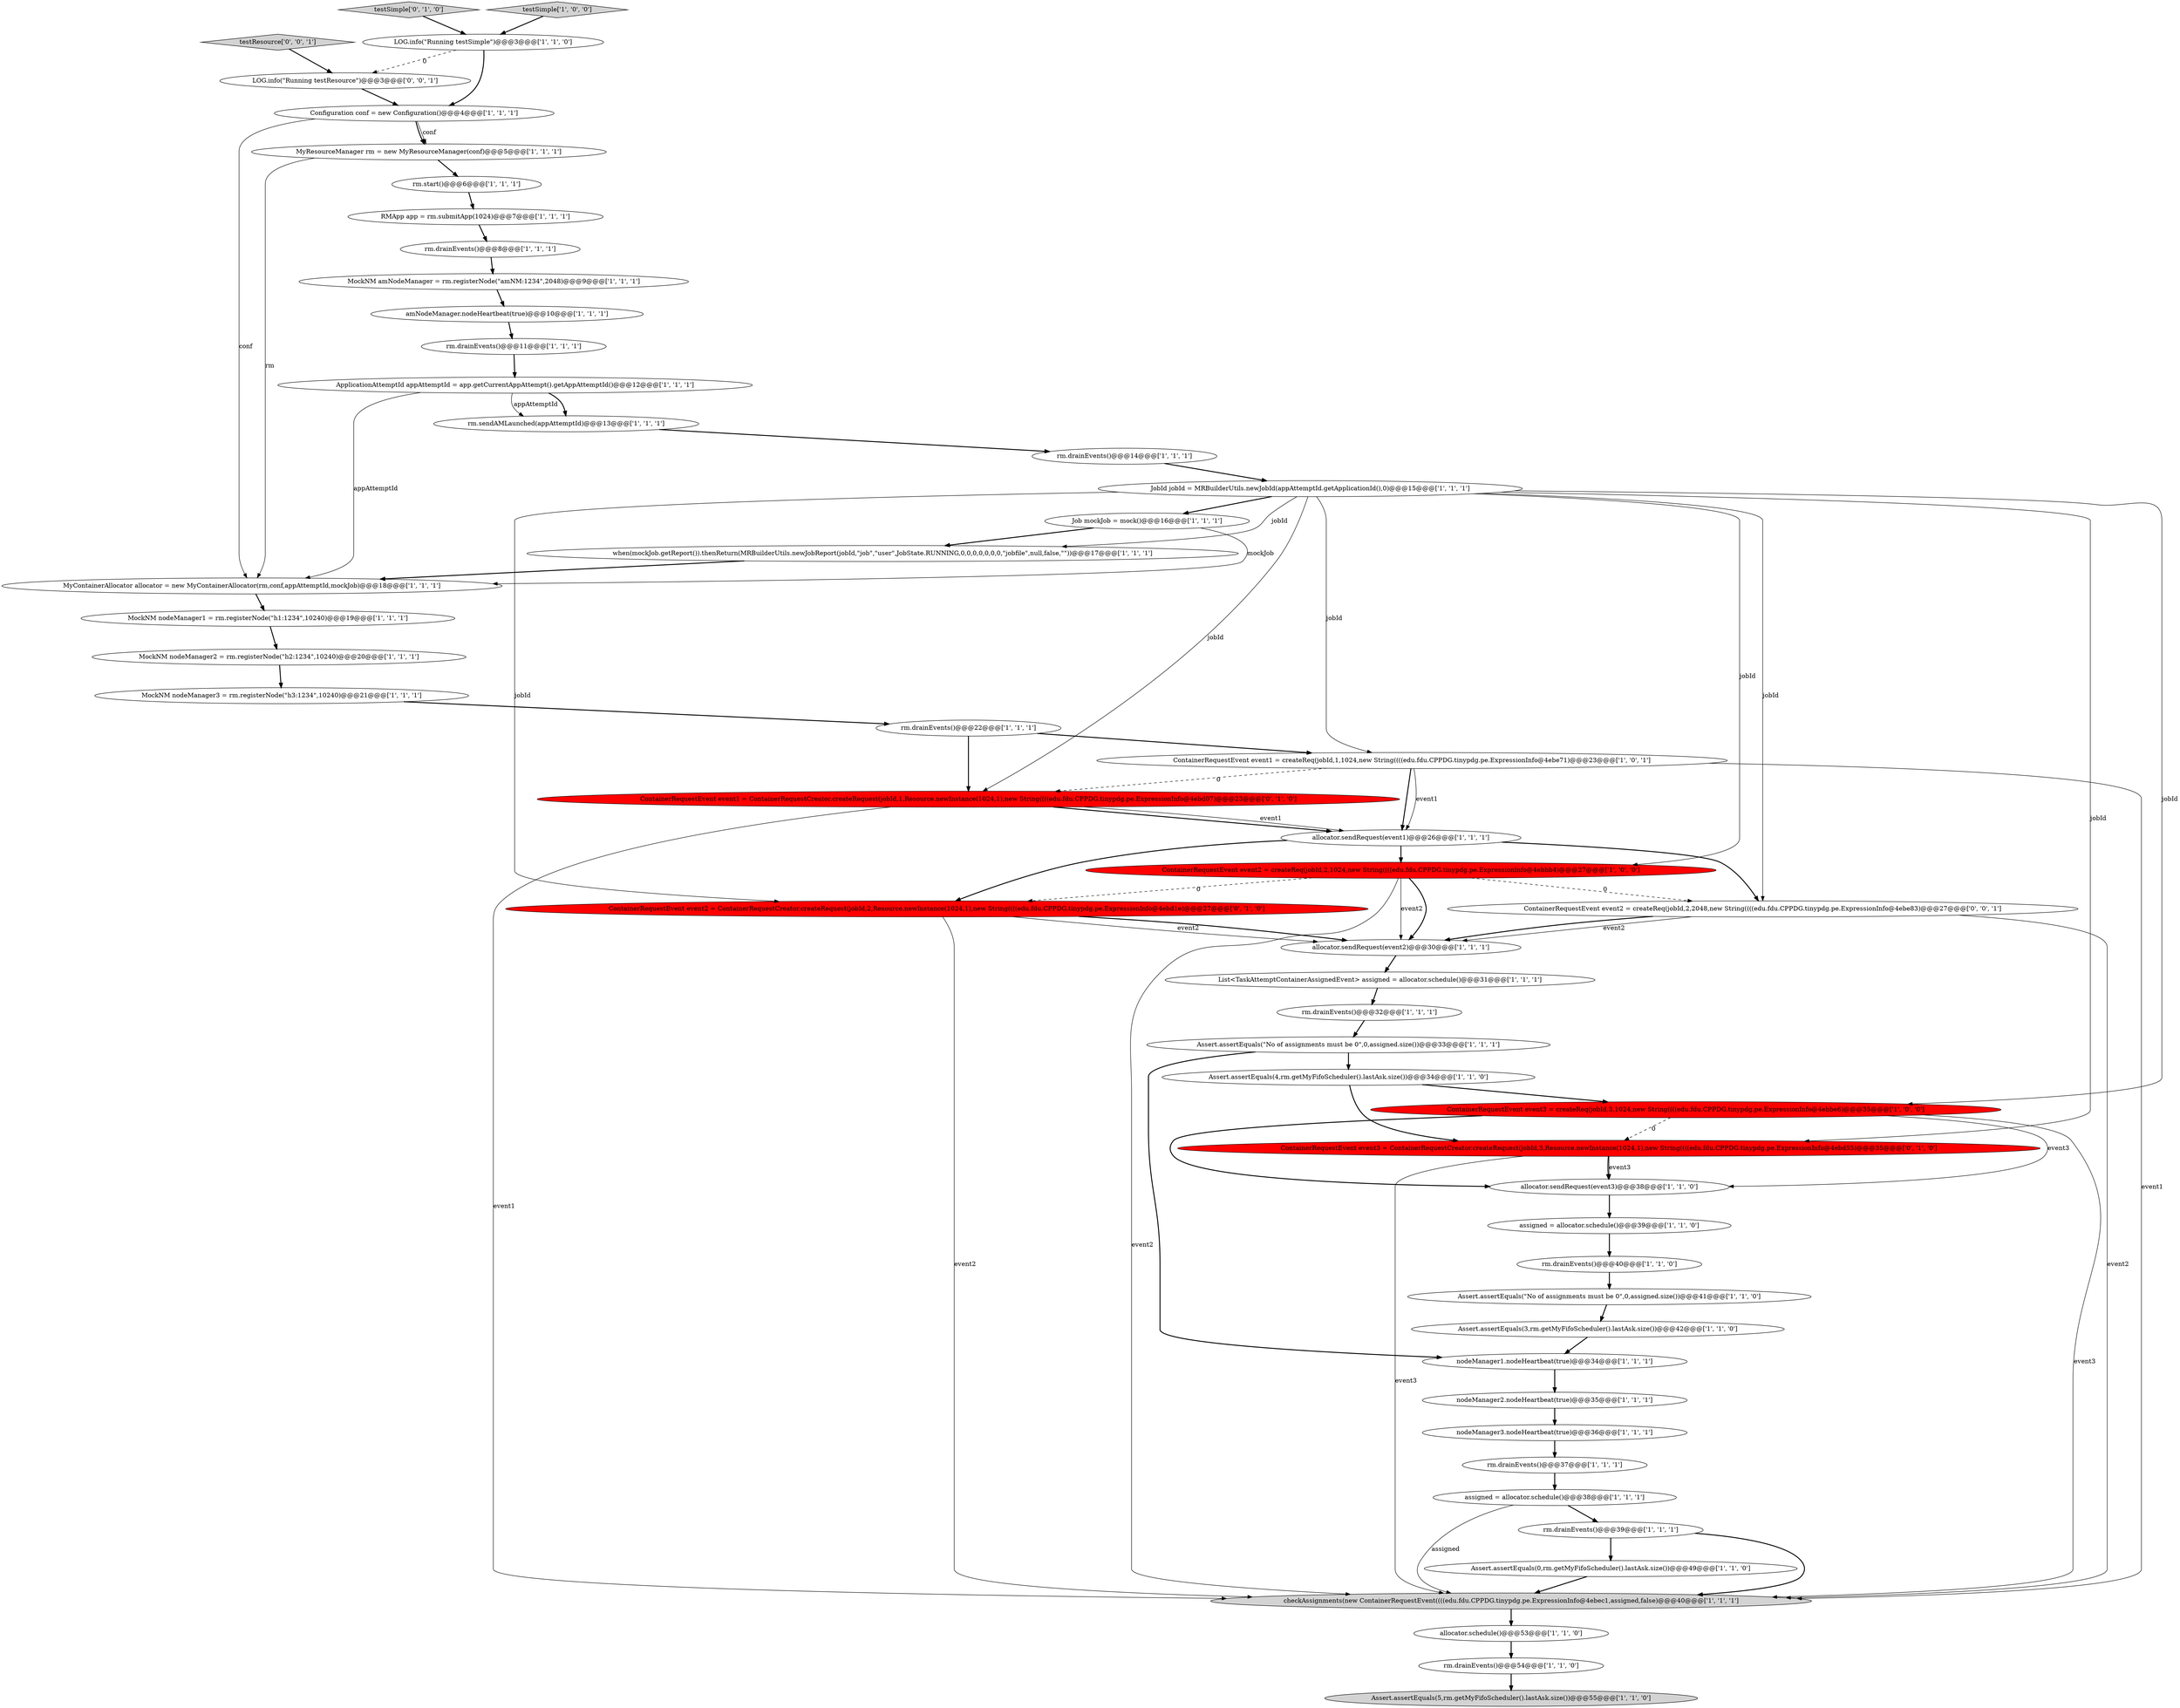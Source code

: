 digraph {
43 [style = filled, label = "rm.drainEvents()@@@39@@@['1', '1', '1']", fillcolor = white, shape = ellipse image = "AAA0AAABBB1BBB"];
8 [style = filled, label = "rm.drainEvents()@@@11@@@['1', '1', '1']", fillcolor = white, shape = ellipse image = "AAA0AAABBB1BBB"];
9 [style = filled, label = "LOG.info(\"Running testSimple\")@@@3@@@['1', '1', '0']", fillcolor = white, shape = ellipse image = "AAA0AAABBB1BBB"];
22 [style = filled, label = "MyContainerAllocator allocator = new MyContainerAllocator(rm,conf,appAttemptId,mockJob)@@@18@@@['1', '1', '1']", fillcolor = white, shape = ellipse image = "AAA0AAABBB1BBB"];
28 [style = filled, label = "Assert.assertEquals(3,rm.getMyFifoScheduler().lastAsk.size())@@@42@@@['1', '1', '0']", fillcolor = white, shape = ellipse image = "AAA0AAABBB1BBB"];
32 [style = filled, label = "ContainerRequestEvent event3 = createReq(jobId,3,1024,new String((((edu.fdu.CPPDG.tinypdg.pe.ExpressionInfo@4ebbe6)@@@35@@@['1', '0', '0']", fillcolor = red, shape = ellipse image = "AAA1AAABBB1BBB"];
23 [style = filled, label = "rm.drainEvents()@@@40@@@['1', '1', '0']", fillcolor = white, shape = ellipse image = "AAA0AAABBB1BBB"];
35 [style = filled, label = "List<TaskAttemptContainerAssignedEvent> assigned = allocator.schedule()@@@31@@@['1', '1', '1']", fillcolor = white, shape = ellipse image = "AAA0AAABBB1BBB"];
3 [style = filled, label = "MyResourceManager rm = new MyResourceManager(conf)@@@5@@@['1', '1', '1']", fillcolor = white, shape = ellipse image = "AAA0AAABBB1BBB"];
1 [style = filled, label = "ContainerRequestEvent event2 = createReq(jobId,2,1024,new String((((edu.fdu.CPPDG.tinypdg.pe.ExpressionInfo@4ebbb4)@@@27@@@['1', '0', '0']", fillcolor = red, shape = ellipse image = "AAA1AAABBB1BBB"];
33 [style = filled, label = "Assert.assertEquals(0,rm.getMyFifoScheduler().lastAsk.size())@@@49@@@['1', '1', '0']", fillcolor = white, shape = ellipse image = "AAA0AAABBB1BBB"];
47 [style = filled, label = "ContainerRequestEvent event2 = ContainerRequestCreator.createRequest(jobId,2,Resource.newInstance(1024,1),new String((((edu.fdu.CPPDG.tinypdg.pe.ExpressionInfo@4ebd1e)@@@27@@@['0', '1', '0']", fillcolor = red, shape = ellipse image = "AAA1AAABBB2BBB"];
21 [style = filled, label = "rm.drainEvents()@@@14@@@['1', '1', '1']", fillcolor = white, shape = ellipse image = "AAA0AAABBB1BBB"];
12 [style = filled, label = "allocator.sendRequest(event2)@@@30@@@['1', '1', '1']", fillcolor = white, shape = ellipse image = "AAA0AAABBB1BBB"];
4 [style = filled, label = "MockNM nodeManager2 = rm.registerNode(\"h2:1234\",10240)@@@20@@@['1', '1', '1']", fillcolor = white, shape = ellipse image = "AAA0AAABBB1BBB"];
14 [style = filled, label = "ApplicationAttemptId appAttemptId = app.getCurrentAppAttempt().getAppAttemptId()@@@12@@@['1', '1', '1']", fillcolor = white, shape = ellipse image = "AAA0AAABBB1BBB"];
17 [style = filled, label = "Job mockJob = mock()@@@16@@@['1', '1', '1']", fillcolor = white, shape = ellipse image = "AAA0AAABBB1BBB"];
50 [style = filled, label = "LOG.info(\"Running testResource\")@@@3@@@['0', '0', '1']", fillcolor = white, shape = ellipse image = "AAA0AAABBB3BBB"];
15 [style = filled, label = "allocator.sendRequest(event1)@@@26@@@['1', '1', '1']", fillcolor = white, shape = ellipse image = "AAA0AAABBB1BBB"];
24 [style = filled, label = "allocator.sendRequest(event3)@@@38@@@['1', '1', '0']", fillcolor = white, shape = ellipse image = "AAA0AAABBB1BBB"];
30 [style = filled, label = "JobId jobId = MRBuilderUtils.newJobId(appAttemptId.getApplicationId(),0)@@@15@@@['1', '1', '1']", fillcolor = white, shape = ellipse image = "AAA0AAABBB1BBB"];
42 [style = filled, label = "MockNM amNodeManager = rm.registerNode(\"amNM:1234\",2048)@@@9@@@['1', '1', '1']", fillcolor = white, shape = ellipse image = "AAA0AAABBB1BBB"];
46 [style = filled, label = "ContainerRequestEvent event1 = ContainerRequestCreator.createRequest(jobId,1,Resource.newInstance(1024,1),new String((((edu.fdu.CPPDG.tinypdg.pe.ExpressionInfo@4ebd07)@@@23@@@['0', '1', '0']", fillcolor = red, shape = ellipse image = "AAA1AAABBB2BBB"];
48 [style = filled, label = "testSimple['0', '1', '0']", fillcolor = lightgray, shape = diamond image = "AAA0AAABBB2BBB"];
26 [style = filled, label = "rm.drainEvents()@@@32@@@['1', '1', '1']", fillcolor = white, shape = ellipse image = "AAA0AAABBB1BBB"];
49 [style = filled, label = "ContainerRequestEvent event3 = ContainerRequestCreator.createRequest(jobId,3,Resource.newInstance(1024,1),new String((((edu.fdu.CPPDG.tinypdg.pe.ExpressionInfo@4ebd55)@@@35@@@['0', '1', '0']", fillcolor = red, shape = ellipse image = "AAA1AAABBB2BBB"];
52 [style = filled, label = "testResource['0', '0', '1']", fillcolor = lightgray, shape = diamond image = "AAA0AAABBB3BBB"];
13 [style = filled, label = "rm.start()@@@6@@@['1', '1', '1']", fillcolor = white, shape = ellipse image = "AAA0AAABBB1BBB"];
39 [style = filled, label = "Assert.assertEquals(\"No of assignments must be 0\",0,assigned.size())@@@33@@@['1', '1', '1']", fillcolor = white, shape = ellipse image = "AAA0AAABBB1BBB"];
40 [style = filled, label = "assigned = allocator.schedule()@@@39@@@['1', '1', '0']", fillcolor = white, shape = ellipse image = "AAA0AAABBB1BBB"];
18 [style = filled, label = "nodeManager2.nodeHeartbeat(true)@@@35@@@['1', '1', '1']", fillcolor = white, shape = ellipse image = "AAA0AAABBB1BBB"];
11 [style = filled, label = "RMApp app = rm.submitApp(1024)@@@7@@@['1', '1', '1']", fillcolor = white, shape = ellipse image = "AAA0AAABBB1BBB"];
16 [style = filled, label = "rm.drainEvents()@@@22@@@['1', '1', '1']", fillcolor = white, shape = ellipse image = "AAA0AAABBB1BBB"];
41 [style = filled, label = "nodeManager1.nodeHeartbeat(true)@@@34@@@['1', '1', '1']", fillcolor = white, shape = ellipse image = "AAA0AAABBB1BBB"];
19 [style = filled, label = "MockNM nodeManager3 = rm.registerNode(\"h3:1234\",10240)@@@21@@@['1', '1', '1']", fillcolor = white, shape = ellipse image = "AAA0AAABBB1BBB"];
0 [style = filled, label = "rm.drainEvents()@@@37@@@['1', '1', '1']", fillcolor = white, shape = ellipse image = "AAA0AAABBB1BBB"];
27 [style = filled, label = "allocator.schedule()@@@53@@@['1', '1', '0']", fillcolor = white, shape = ellipse image = "AAA0AAABBB1BBB"];
44 [style = filled, label = "MockNM nodeManager1 = rm.registerNode(\"h1:1234\",10240)@@@19@@@['1', '1', '1']", fillcolor = white, shape = ellipse image = "AAA0AAABBB1BBB"];
45 [style = filled, label = "assigned = allocator.schedule()@@@38@@@['1', '1', '1']", fillcolor = white, shape = ellipse image = "AAA0AAABBB1BBB"];
5 [style = filled, label = "Configuration conf = new Configuration()@@@4@@@['1', '1', '1']", fillcolor = white, shape = ellipse image = "AAA0AAABBB1BBB"];
38 [style = filled, label = "amNodeManager.nodeHeartbeat(true)@@@10@@@['1', '1', '1']", fillcolor = white, shape = ellipse image = "AAA0AAABBB1BBB"];
6 [style = filled, label = "rm.drainEvents()@@@8@@@['1', '1', '1']", fillcolor = white, shape = ellipse image = "AAA0AAABBB1BBB"];
2 [style = filled, label = "nodeManager3.nodeHeartbeat(true)@@@36@@@['1', '1', '1']", fillcolor = white, shape = ellipse image = "AAA0AAABBB1BBB"];
31 [style = filled, label = "Assert.assertEquals(4,rm.getMyFifoScheduler().lastAsk.size())@@@34@@@['1', '1', '0']", fillcolor = white, shape = ellipse image = "AAA0AAABBB1BBB"];
29 [style = filled, label = "when(mockJob.getReport()).thenReturn(MRBuilderUtils.newJobReport(jobId,\"job\",\"user\",JobState.RUNNING,0,0,0,0,0,0,0,\"jobfile\",null,false,\"\"))@@@17@@@['1', '1', '1']", fillcolor = white, shape = ellipse image = "AAA0AAABBB1BBB"];
25 [style = filled, label = "checkAssignments(new ContainerRequestEvent((((edu.fdu.CPPDG.tinypdg.pe.ExpressionInfo@4ebec1,assigned,false)@@@40@@@['1', '1', '1']", fillcolor = lightgray, shape = ellipse image = "AAA0AAABBB1BBB"];
7 [style = filled, label = "rm.sendAMLaunched(appAttemptId)@@@13@@@['1', '1', '1']", fillcolor = white, shape = ellipse image = "AAA0AAABBB1BBB"];
37 [style = filled, label = "rm.drainEvents()@@@54@@@['1', '1', '0']", fillcolor = white, shape = ellipse image = "AAA0AAABBB1BBB"];
10 [style = filled, label = "testSimple['1', '0', '0']", fillcolor = lightgray, shape = diamond image = "AAA0AAABBB1BBB"];
36 [style = filled, label = "Assert.assertEquals(\"No of assignments must be 0\",0,assigned.size())@@@41@@@['1', '1', '0']", fillcolor = white, shape = ellipse image = "AAA0AAABBB1BBB"];
34 [style = filled, label = "Assert.assertEquals(5,rm.getMyFifoScheduler().lastAsk.size())@@@55@@@['1', '1', '0']", fillcolor = lightgray, shape = ellipse image = "AAA0AAABBB1BBB"];
51 [style = filled, label = "ContainerRequestEvent event2 = createReq(jobId,2,2048,new String((((edu.fdu.CPPDG.tinypdg.pe.ExpressionInfo@4ebe83)@@@27@@@['0', '0', '1']", fillcolor = white, shape = ellipse image = "AAA0AAABBB3BBB"];
20 [style = filled, label = "ContainerRequestEvent event1 = createReq(jobId,1,1024,new String((((edu.fdu.CPPDG.tinypdg.pe.ExpressionInfo@4ebe71)@@@23@@@['1', '0', '1']", fillcolor = white, shape = ellipse image = "AAA0AAABBB1BBB"];
5->3 [style = solid, label="conf"];
5->3 [style = bold, label=""];
1->12 [style = solid, label="event2"];
49->24 [style = solid, label="event3"];
46->15 [style = bold, label=""];
36->28 [style = bold, label=""];
21->30 [style = bold, label=""];
40->23 [style = bold, label=""];
14->7 [style = bold, label=""];
49->24 [style = bold, label=""];
32->24 [style = solid, label="event3"];
20->46 [style = dashed, label="0"];
45->43 [style = bold, label=""];
50->5 [style = bold, label=""];
33->25 [style = bold, label=""];
39->31 [style = bold, label=""];
49->25 [style = solid, label="event3"];
9->50 [style = dashed, label="0"];
1->12 [style = bold, label=""];
9->5 [style = bold, label=""];
23->36 [style = bold, label=""];
14->22 [style = solid, label="appAttemptId"];
30->46 [style = solid, label="jobId"];
20->15 [style = bold, label=""];
4->19 [style = bold, label=""];
1->25 [style = solid, label="event2"];
24->40 [style = bold, label=""];
12->35 [style = bold, label=""];
30->20 [style = solid, label="jobId"];
51->12 [style = solid, label="event2"];
30->1 [style = solid, label="jobId"];
13->11 [style = bold, label=""];
20->25 [style = solid, label="event1"];
25->27 [style = bold, label=""];
47->12 [style = solid, label="event2"];
20->15 [style = solid, label="event1"];
44->4 [style = bold, label=""];
1->47 [style = dashed, label="0"];
30->49 [style = solid, label="jobId"];
43->33 [style = bold, label=""];
39->41 [style = bold, label=""];
15->47 [style = bold, label=""];
16->20 [style = bold, label=""];
42->38 [style = bold, label=""];
30->47 [style = solid, label="jobId"];
22->44 [style = bold, label=""];
14->7 [style = solid, label="appAttemptId"];
30->17 [style = bold, label=""];
0->45 [style = bold, label=""];
32->25 [style = solid, label="event3"];
31->32 [style = bold, label=""];
51->12 [style = bold, label=""];
6->42 [style = bold, label=""];
8->14 [style = bold, label=""];
1->51 [style = dashed, label="0"];
31->49 [style = bold, label=""];
47->25 [style = solid, label="event2"];
30->51 [style = solid, label="jobId"];
28->41 [style = bold, label=""];
19->16 [style = bold, label=""];
17->22 [style = solid, label="mockJob"];
27->37 [style = bold, label=""];
2->0 [style = bold, label=""];
32->49 [style = dashed, label="0"];
52->50 [style = bold, label=""];
3->22 [style = solid, label="rm"];
10->9 [style = bold, label=""];
38->8 [style = bold, label=""];
46->15 [style = solid, label="event1"];
35->26 [style = bold, label=""];
41->18 [style = bold, label=""];
16->46 [style = bold, label=""];
15->1 [style = bold, label=""];
5->22 [style = solid, label="conf"];
47->12 [style = bold, label=""];
11->6 [style = bold, label=""];
48->9 [style = bold, label=""];
46->25 [style = solid, label="event1"];
18->2 [style = bold, label=""];
26->39 [style = bold, label=""];
51->25 [style = solid, label="event2"];
30->32 [style = solid, label="jobId"];
37->34 [style = bold, label=""];
3->13 [style = bold, label=""];
7->21 [style = bold, label=""];
29->22 [style = bold, label=""];
43->25 [style = bold, label=""];
17->29 [style = bold, label=""];
32->24 [style = bold, label=""];
45->25 [style = solid, label="assigned"];
30->29 [style = solid, label="jobId"];
15->51 [style = bold, label=""];
}
